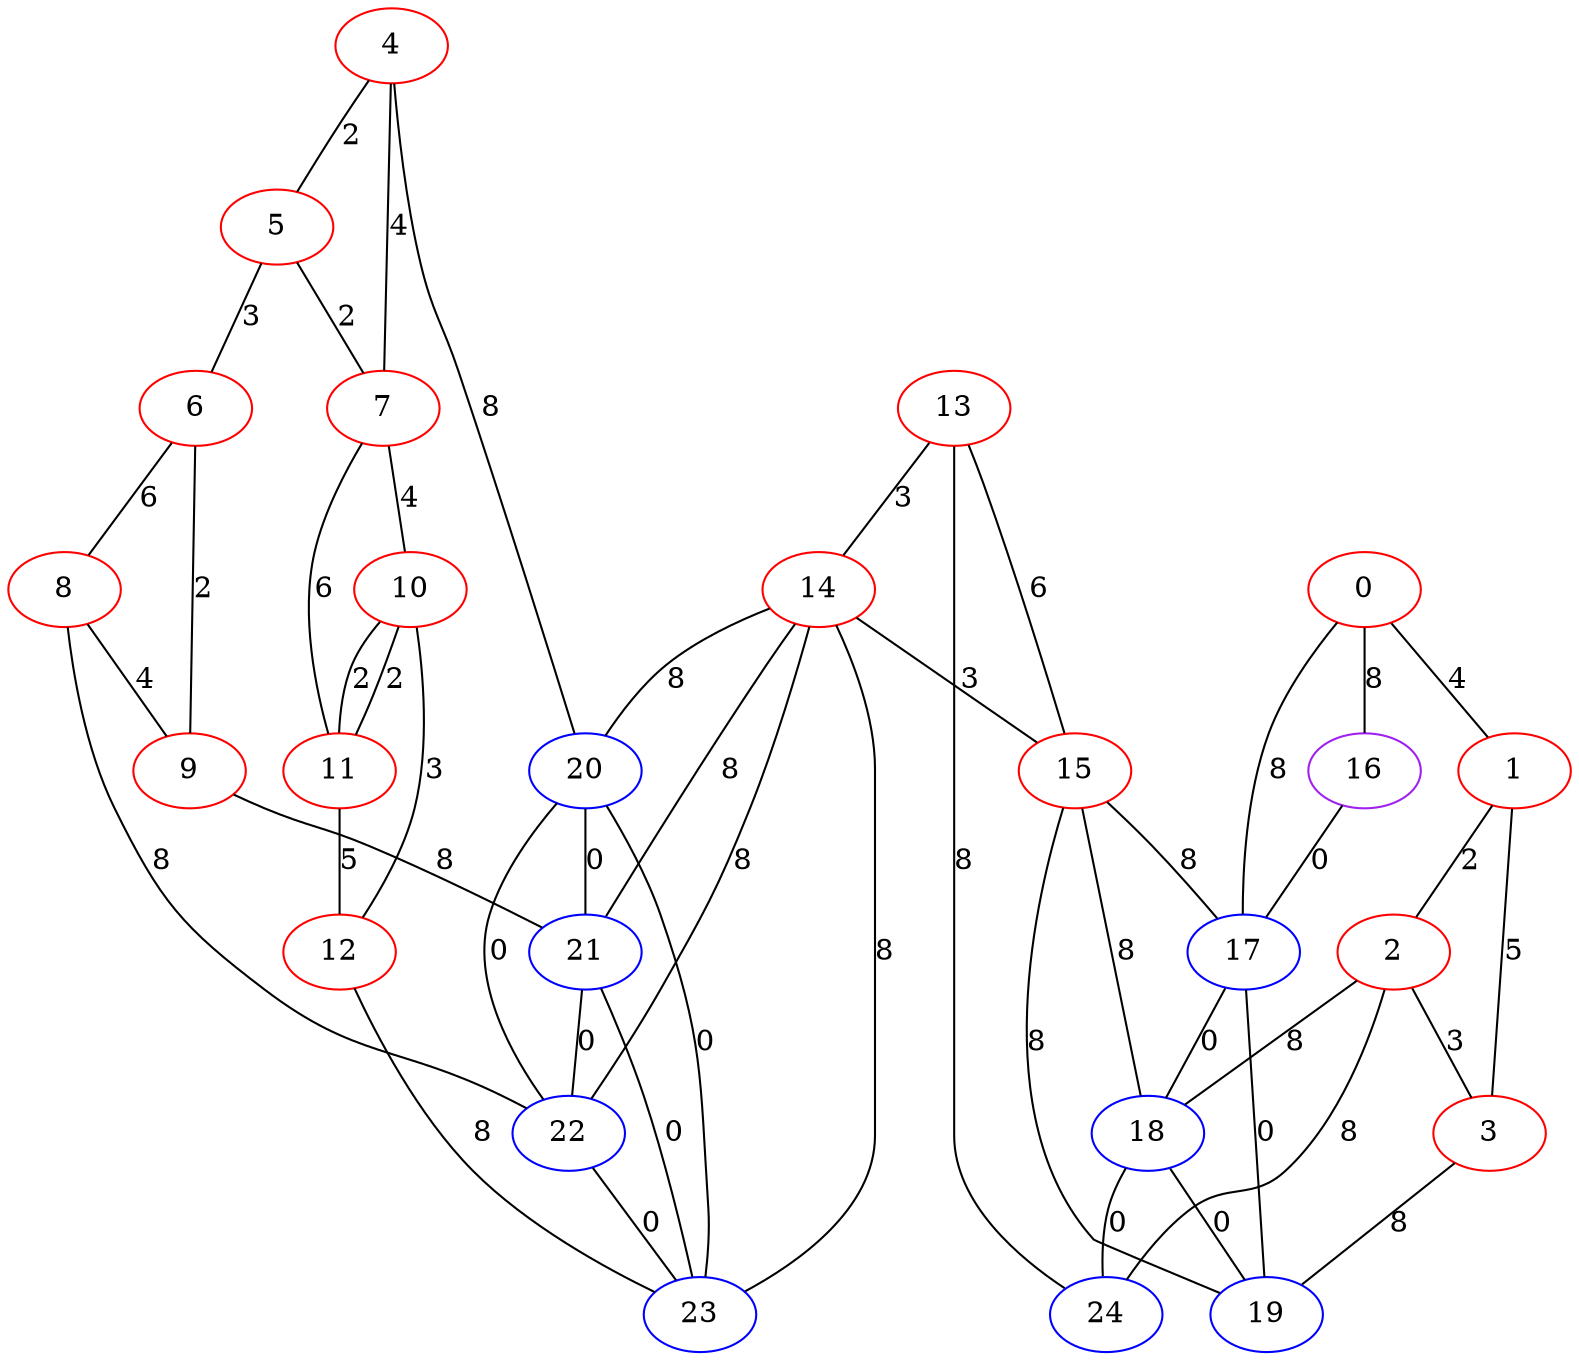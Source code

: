graph "" {
0 [color=red, weight=1];
1 [color=red, weight=1];
2 [color=red, weight=1];
3 [color=red, weight=1];
4 [color=red, weight=1];
5 [color=red, weight=1];
6 [color=red, weight=1];
7 [color=red, weight=1];
8 [color=red, weight=1];
9 [color=red, weight=1];
10 [color=red, weight=1];
11 [color=red, weight=1];
12 [color=red, weight=1];
13 [color=red, weight=1];
14 [color=red, weight=1];
15 [color=red, weight=1];
16 [color=purple, weight=4];
17 [color=blue, weight=3];
18 [color=blue, weight=3];
19 [color=blue, weight=3];
20 [color=blue, weight=3];
21 [color=blue, weight=3];
22 [color=blue, weight=3];
23 [color=blue, weight=3];
24 [color=blue, weight=3];
0 -- 16  [key=0, label=8];
0 -- 1  [key=0, label=4];
0 -- 17  [key=0, label=8];
1 -- 2  [key=0, label=2];
1 -- 3  [key=0, label=5];
2 -- 24  [key=0, label=8];
2 -- 18  [key=0, label=8];
2 -- 3  [key=0, label=3];
3 -- 19  [key=0, label=8];
4 -- 20  [key=0, label=8];
4 -- 5  [key=0, label=2];
4 -- 7  [key=0, label=4];
5 -- 6  [key=0, label=3];
5 -- 7  [key=0, label=2];
6 -- 8  [key=0, label=6];
6 -- 9  [key=0, label=2];
7 -- 10  [key=0, label=4];
7 -- 11  [key=0, label=6];
8 -- 9  [key=0, label=4];
8 -- 22  [key=0, label=8];
9 -- 21  [key=0, label=8];
10 -- 11  [key=0, label=2];
10 -- 11  [key=1, label=2];
10 -- 12  [key=0, label=3];
11 -- 12  [key=0, label=5];
12 -- 23  [key=0, label=8];
13 -- 24  [key=0, label=8];
13 -- 14  [key=0, label=3];
13 -- 15  [key=0, label=6];
14 -- 15  [key=0, label=3];
14 -- 20  [key=0, label=8];
14 -- 21  [key=0, label=8];
14 -- 22  [key=0, label=8];
14 -- 23  [key=0, label=8];
15 -- 17  [key=0, label=8];
15 -- 18  [key=0, label=8];
15 -- 19  [key=0, label=8];
16 -- 17  [key=0, label=0];
17 -- 18  [key=0, label=0];
17 -- 19  [key=0, label=0];
18 -- 24  [key=0, label=0];
18 -- 19  [key=0, label=0];
20 -- 21  [key=0, label=0];
20 -- 22  [key=0, label=0];
20 -- 23  [key=0, label=0];
21 -- 22  [key=0, label=0];
21 -- 23  [key=0, label=0];
22 -- 23  [key=0, label=0];
}
